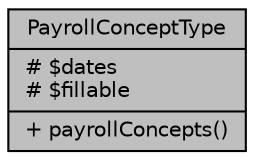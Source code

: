 digraph "PayrollConceptType"
{
 // LATEX_PDF_SIZE
  bgcolor="transparent";
  edge [fontname="Helvetica",fontsize="10",labelfontname="Helvetica",labelfontsize="10"];
  node [fontname="Helvetica",fontsize="10",shape=record];
  Node1 [label="{PayrollConceptType\n|# $dates\l# $fillable\l|+ payrollConcepts()\l}",height=0.2,width=0.4,color="black", fillcolor="grey75", style="filled", fontcolor="black",tooltip="Datos de tipos de concepto."];
}
